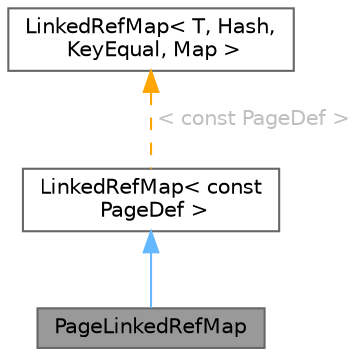 digraph "PageLinkedRefMap"
{
 // INTERACTIVE_SVG=YES
 // LATEX_PDF_SIZE
  bgcolor="transparent";
  edge [fontname=Helvetica,fontsize=10,labelfontname=Helvetica,labelfontsize=10];
  node [fontname=Helvetica,fontsize=10,shape=box,height=0.2,width=0.4];
  Node1 [label="PageLinkedRefMap",height=0.2,width=0.4,color="gray40", fillcolor="grey60", style="filled", fontcolor="black",tooltip=" "];
  Node2 -> Node1 [dir="back",color="steelblue1",style="solid"];
  Node2 [label="LinkedRefMap\< const\l PageDef \>",height=0.2,width=0.4,color="gray40", fillcolor="white", style="filled",URL="$d2/db7/class_linked_ref_map.html",tooltip=" "];
  Node3 -> Node2 [dir="back",color="orange",style="dashed",label=" \< const PageDef \>",fontcolor="grey" ];
  Node3 [label="LinkedRefMap\< T, Hash,\l KeyEqual, Map \>",height=0.2,width=0.4,color="gray40", fillcolor="white", style="filled",URL="$d2/db7/class_linked_ref_map.html",tooltip="Container class representing a vector of objects with keys."];
}
